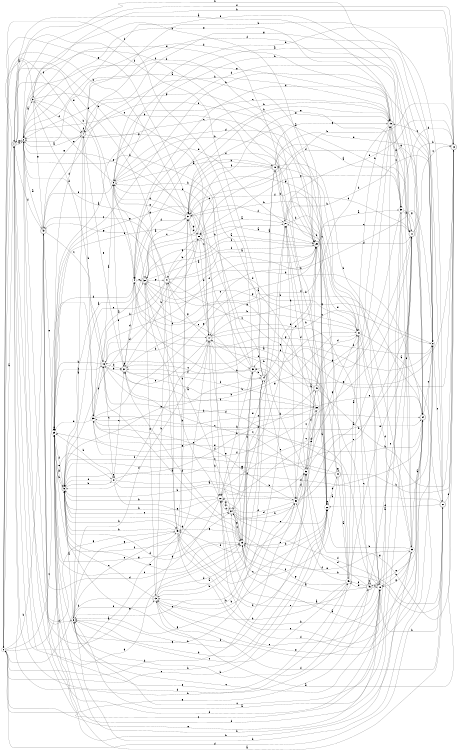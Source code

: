 digraph n39_8 {
__start0 [label="" shape="none"];

rankdir=LR;
size="8,5";

s0 [style="filled", color="black", fillcolor="white" shape="circle", label="0"];
s1 [style="rounded,filled", color="black", fillcolor="white" shape="doublecircle", label="1"];
s2 [style="filled", color="black", fillcolor="white" shape="circle", label="2"];
s3 [style="rounded,filled", color="black", fillcolor="white" shape="doublecircle", label="3"];
s4 [style="filled", color="black", fillcolor="white" shape="circle", label="4"];
s5 [style="rounded,filled", color="black", fillcolor="white" shape="doublecircle", label="5"];
s6 [style="filled", color="black", fillcolor="white" shape="circle", label="6"];
s7 [style="rounded,filled", color="black", fillcolor="white" shape="doublecircle", label="7"];
s8 [style="filled", color="black", fillcolor="white" shape="circle", label="8"];
s9 [style="filled", color="black", fillcolor="white" shape="circle", label="9"];
s10 [style="rounded,filled", color="black", fillcolor="white" shape="doublecircle", label="10"];
s11 [style="rounded,filled", color="black", fillcolor="white" shape="doublecircle", label="11"];
s12 [style="rounded,filled", color="black", fillcolor="white" shape="doublecircle", label="12"];
s13 [style="rounded,filled", color="black", fillcolor="white" shape="doublecircle", label="13"];
s14 [style="rounded,filled", color="black", fillcolor="white" shape="doublecircle", label="14"];
s15 [style="filled", color="black", fillcolor="white" shape="circle", label="15"];
s16 [style="filled", color="black", fillcolor="white" shape="circle", label="16"];
s17 [style="rounded,filled", color="black", fillcolor="white" shape="doublecircle", label="17"];
s18 [style="filled", color="black", fillcolor="white" shape="circle", label="18"];
s19 [style="rounded,filled", color="black", fillcolor="white" shape="doublecircle", label="19"];
s20 [style="filled", color="black", fillcolor="white" shape="circle", label="20"];
s21 [style="rounded,filled", color="black", fillcolor="white" shape="doublecircle", label="21"];
s22 [style="rounded,filled", color="black", fillcolor="white" shape="doublecircle", label="22"];
s23 [style="filled", color="black", fillcolor="white" shape="circle", label="23"];
s24 [style="rounded,filled", color="black", fillcolor="white" shape="doublecircle", label="24"];
s25 [style="filled", color="black", fillcolor="white" shape="circle", label="25"];
s26 [style="filled", color="black", fillcolor="white" shape="circle", label="26"];
s27 [style="filled", color="black", fillcolor="white" shape="circle", label="27"];
s28 [style="filled", color="black", fillcolor="white" shape="circle", label="28"];
s29 [style="rounded,filled", color="black", fillcolor="white" shape="doublecircle", label="29"];
s30 [style="filled", color="black", fillcolor="white" shape="circle", label="30"];
s31 [style="rounded,filled", color="black", fillcolor="white" shape="doublecircle", label="31"];
s32 [style="rounded,filled", color="black", fillcolor="white" shape="doublecircle", label="32"];
s33 [style="rounded,filled", color="black", fillcolor="white" shape="doublecircle", label="33"];
s34 [style="rounded,filled", color="black", fillcolor="white" shape="doublecircle", label="34"];
s35 [style="filled", color="black", fillcolor="white" shape="circle", label="35"];
s36 [style="filled", color="black", fillcolor="white" shape="circle", label="36"];
s37 [style="rounded,filled", color="black", fillcolor="white" shape="doublecircle", label="37"];
s38 [style="filled", color="black", fillcolor="white" shape="circle", label="38"];
s39 [style="filled", color="black", fillcolor="white" shape="circle", label="39"];
s40 [style="rounded,filled", color="black", fillcolor="white" shape="doublecircle", label="40"];
s41 [style="rounded,filled", color="black", fillcolor="white" shape="doublecircle", label="41"];
s42 [style="rounded,filled", color="black", fillcolor="white" shape="doublecircle", label="42"];
s43 [style="filled", color="black", fillcolor="white" shape="circle", label="43"];
s44 [style="rounded,filled", color="black", fillcolor="white" shape="doublecircle", label="44"];
s45 [style="filled", color="black", fillcolor="white" shape="circle", label="45"];
s46 [style="rounded,filled", color="black", fillcolor="white" shape="doublecircle", label="46"];
s47 [style="filled", color="black", fillcolor="white" shape="circle", label="47"];
s0 -> s1 [label="a"];
s0 -> s35 [label="b"];
s0 -> s39 [label="c"];
s0 -> s8 [label="d"];
s0 -> s47 [label="e"];
s0 -> s7 [label="f"];
s0 -> s28 [label="g"];
s0 -> s42 [label="h"];
s1 -> s2 [label="a"];
s1 -> s46 [label="b"];
s1 -> s2 [label="c"];
s1 -> s45 [label="d"];
s1 -> s4 [label="e"];
s1 -> s42 [label="f"];
s1 -> s15 [label="g"];
s1 -> s24 [label="h"];
s2 -> s3 [label="a"];
s2 -> s10 [label="b"];
s2 -> s18 [label="c"];
s2 -> s19 [label="d"];
s2 -> s45 [label="e"];
s2 -> s29 [label="f"];
s2 -> s15 [label="g"];
s2 -> s15 [label="h"];
s3 -> s0 [label="a"];
s3 -> s4 [label="b"];
s3 -> s22 [label="c"];
s3 -> s16 [label="d"];
s3 -> s36 [label="e"];
s3 -> s7 [label="f"];
s3 -> s42 [label="g"];
s3 -> s29 [label="h"];
s4 -> s5 [label="a"];
s4 -> s24 [label="b"];
s4 -> s32 [label="c"];
s4 -> s25 [label="d"];
s4 -> s18 [label="e"];
s4 -> s29 [label="f"];
s4 -> s8 [label="g"];
s4 -> s19 [label="h"];
s5 -> s6 [label="a"];
s5 -> s47 [label="b"];
s5 -> s34 [label="c"];
s5 -> s28 [label="d"];
s5 -> s15 [label="e"];
s5 -> s25 [label="f"];
s5 -> s36 [label="g"];
s5 -> s43 [label="h"];
s6 -> s7 [label="a"];
s6 -> s46 [label="b"];
s6 -> s18 [label="c"];
s6 -> s17 [label="d"];
s6 -> s43 [label="e"];
s6 -> s13 [label="f"];
s6 -> s43 [label="g"];
s6 -> s26 [label="h"];
s7 -> s2 [label="a"];
s7 -> s8 [label="b"];
s7 -> s26 [label="c"];
s7 -> s25 [label="d"];
s7 -> s29 [label="e"];
s7 -> s7 [label="f"];
s7 -> s19 [label="g"];
s7 -> s39 [label="h"];
s8 -> s9 [label="a"];
s8 -> s9 [label="b"];
s8 -> s21 [label="c"];
s8 -> s4 [label="d"];
s8 -> s33 [label="e"];
s8 -> s5 [label="f"];
s8 -> s17 [label="g"];
s8 -> s6 [label="h"];
s9 -> s10 [label="a"];
s9 -> s29 [label="b"];
s9 -> s19 [label="c"];
s9 -> s27 [label="d"];
s9 -> s3 [label="e"];
s9 -> s37 [label="f"];
s9 -> s32 [label="g"];
s9 -> s12 [label="h"];
s10 -> s11 [label="a"];
s10 -> s31 [label="b"];
s10 -> s32 [label="c"];
s10 -> s8 [label="d"];
s10 -> s6 [label="e"];
s10 -> s31 [label="f"];
s10 -> s19 [label="g"];
s10 -> s27 [label="h"];
s11 -> s6 [label="a"];
s11 -> s12 [label="b"];
s11 -> s12 [label="c"];
s11 -> s25 [label="d"];
s11 -> s31 [label="e"];
s11 -> s5 [label="f"];
s11 -> s33 [label="g"];
s11 -> s36 [label="h"];
s12 -> s13 [label="a"];
s12 -> s28 [label="b"];
s12 -> s16 [label="c"];
s12 -> s30 [label="d"];
s12 -> s16 [label="e"];
s12 -> s2 [label="f"];
s12 -> s36 [label="g"];
s12 -> s2 [label="h"];
s13 -> s14 [label="a"];
s13 -> s41 [label="b"];
s13 -> s5 [label="c"];
s13 -> s33 [label="d"];
s13 -> s8 [label="e"];
s13 -> s0 [label="f"];
s13 -> s31 [label="g"];
s13 -> s36 [label="h"];
s14 -> s10 [label="a"];
s14 -> s13 [label="b"];
s14 -> s15 [label="c"];
s14 -> s43 [label="d"];
s14 -> s5 [label="e"];
s14 -> s1 [label="f"];
s14 -> s2 [label="g"];
s14 -> s9 [label="h"];
s15 -> s16 [label="a"];
s15 -> s33 [label="b"];
s15 -> s34 [label="c"];
s15 -> s5 [label="d"];
s15 -> s17 [label="e"];
s15 -> s37 [label="f"];
s15 -> s43 [label="g"];
s15 -> s26 [label="h"];
s16 -> s9 [label="a"];
s16 -> s17 [label="b"];
s16 -> s47 [label="c"];
s16 -> s37 [label="d"];
s16 -> s17 [label="e"];
s16 -> s29 [label="f"];
s16 -> s37 [label="g"];
s16 -> s25 [label="h"];
s17 -> s1 [label="a"];
s17 -> s14 [label="b"];
s17 -> s8 [label="c"];
s17 -> s18 [label="d"];
s17 -> s2 [label="e"];
s17 -> s5 [label="f"];
s17 -> s41 [label="g"];
s17 -> s22 [label="h"];
s18 -> s19 [label="a"];
s18 -> s22 [label="b"];
s18 -> s13 [label="c"];
s18 -> s42 [label="d"];
s18 -> s0 [label="e"];
s18 -> s5 [label="f"];
s18 -> s31 [label="g"];
s18 -> s10 [label="h"];
s19 -> s1 [label="a"];
s19 -> s20 [label="b"];
s19 -> s30 [label="c"];
s19 -> s30 [label="d"];
s19 -> s2 [label="e"];
s19 -> s17 [label="f"];
s19 -> s11 [label="g"];
s19 -> s4 [label="h"];
s20 -> s21 [label="a"];
s20 -> s16 [label="b"];
s20 -> s46 [label="c"];
s20 -> s23 [label="d"];
s20 -> s22 [label="e"];
s20 -> s31 [label="f"];
s20 -> s32 [label="g"];
s20 -> s4 [label="h"];
s21 -> s22 [label="a"];
s21 -> s34 [label="b"];
s21 -> s19 [label="c"];
s21 -> s26 [label="d"];
s21 -> s12 [label="e"];
s21 -> s13 [label="f"];
s21 -> s7 [label="g"];
s21 -> s18 [label="h"];
s22 -> s23 [label="a"];
s22 -> s5 [label="b"];
s22 -> s19 [label="c"];
s22 -> s42 [label="d"];
s22 -> s27 [label="e"];
s22 -> s25 [label="f"];
s22 -> s34 [label="g"];
s22 -> s5 [label="h"];
s23 -> s24 [label="a"];
s23 -> s26 [label="b"];
s23 -> s18 [label="c"];
s23 -> s25 [label="d"];
s23 -> s15 [label="e"];
s23 -> s7 [label="f"];
s23 -> s18 [label="g"];
s23 -> s10 [label="h"];
s24 -> s15 [label="a"];
s24 -> s25 [label="b"];
s24 -> s8 [label="c"];
s24 -> s31 [label="d"];
s24 -> s46 [label="e"];
s24 -> s2 [label="f"];
s24 -> s5 [label="g"];
s24 -> s32 [label="h"];
s25 -> s21 [label="a"];
s25 -> s26 [label="b"];
s25 -> s15 [label="c"];
s25 -> s5 [label="d"];
s25 -> s25 [label="e"];
s25 -> s16 [label="f"];
s25 -> s34 [label="g"];
s25 -> s5 [label="h"];
s26 -> s2 [label="a"];
s26 -> s27 [label="b"];
s26 -> s0 [label="c"];
s26 -> s44 [label="d"];
s26 -> s26 [label="e"];
s26 -> s31 [label="f"];
s26 -> s41 [label="g"];
s26 -> s27 [label="h"];
s27 -> s28 [label="a"];
s27 -> s8 [label="b"];
s27 -> s20 [label="c"];
s27 -> s11 [label="d"];
s27 -> s12 [label="e"];
s27 -> s3 [label="f"];
s27 -> s6 [label="g"];
s27 -> s35 [label="h"];
s28 -> s29 [label="a"];
s28 -> s31 [label="b"];
s28 -> s17 [label="c"];
s28 -> s17 [label="d"];
s28 -> s19 [label="e"];
s28 -> s25 [label="f"];
s28 -> s41 [label="g"];
s28 -> s41 [label="h"];
s29 -> s30 [label="a"];
s29 -> s14 [label="b"];
s29 -> s11 [label="c"];
s29 -> s11 [label="d"];
s29 -> s20 [label="e"];
s29 -> s32 [label="f"];
s29 -> s34 [label="g"];
s29 -> s10 [label="h"];
s30 -> s31 [label="a"];
s30 -> s11 [label="b"];
s30 -> s6 [label="c"];
s30 -> s22 [label="d"];
s30 -> s28 [label="e"];
s30 -> s23 [label="f"];
s30 -> s24 [label="g"];
s30 -> s25 [label="h"];
s31 -> s17 [label="a"];
s31 -> s1 [label="b"];
s31 -> s32 [label="c"];
s31 -> s9 [label="d"];
s31 -> s9 [label="e"];
s31 -> s4 [label="f"];
s31 -> s28 [label="g"];
s31 -> s0 [label="h"];
s32 -> s29 [label="a"];
s32 -> s27 [label="b"];
s32 -> s33 [label="c"];
s32 -> s20 [label="d"];
s32 -> s13 [label="e"];
s32 -> s29 [label="f"];
s32 -> s41 [label="g"];
s32 -> s22 [label="h"];
s33 -> s34 [label="a"];
s33 -> s14 [label="b"];
s33 -> s37 [label="c"];
s33 -> s37 [label="d"];
s33 -> s9 [label="e"];
s33 -> s0 [label="f"];
s33 -> s25 [label="g"];
s33 -> s22 [label="h"];
s34 -> s32 [label="a"];
s34 -> s22 [label="b"];
s34 -> s22 [label="c"];
s34 -> s35 [label="d"];
s34 -> s26 [label="e"];
s34 -> s21 [label="f"];
s34 -> s15 [label="g"];
s34 -> s38 [label="h"];
s35 -> s11 [label="a"];
s35 -> s5 [label="b"];
s35 -> s14 [label="c"];
s35 -> s36 [label="d"];
s35 -> s11 [label="e"];
s35 -> s22 [label="f"];
s35 -> s25 [label="g"];
s35 -> s13 [label="h"];
s36 -> s29 [label="a"];
s36 -> s6 [label="b"];
s36 -> s37 [label="c"];
s36 -> s35 [label="d"];
s36 -> s38 [label="e"];
s36 -> s40 [label="f"];
s36 -> s20 [label="g"];
s36 -> s33 [label="h"];
s37 -> s31 [label="a"];
s37 -> s20 [label="b"];
s37 -> s29 [label="c"];
s37 -> s4 [label="d"];
s37 -> s7 [label="e"];
s37 -> s38 [label="f"];
s37 -> s37 [label="g"];
s37 -> s28 [label="h"];
s38 -> s28 [label="a"];
s38 -> s17 [label="b"];
s38 -> s35 [label="c"];
s38 -> s27 [label="d"];
s38 -> s24 [label="e"];
s38 -> s37 [label="f"];
s38 -> s25 [label="g"];
s38 -> s39 [label="h"];
s39 -> s32 [label="a"];
s39 -> s18 [label="b"];
s39 -> s24 [label="c"];
s39 -> s25 [label="d"];
s39 -> s35 [label="e"];
s39 -> s16 [label="f"];
s39 -> s29 [label="g"];
s39 -> s24 [label="h"];
s40 -> s17 [label="a"];
s40 -> s26 [label="b"];
s40 -> s41 [label="c"];
s40 -> s20 [label="d"];
s40 -> s15 [label="e"];
s40 -> s19 [label="f"];
s40 -> s2 [label="g"];
s40 -> s12 [label="h"];
s41 -> s29 [label="a"];
s41 -> s8 [label="b"];
s41 -> s42 [label="c"];
s41 -> s43 [label="d"];
s41 -> s5 [label="e"];
s41 -> s1 [label="f"];
s41 -> s42 [label="g"];
s41 -> s39 [label="h"];
s42 -> s2 [label="a"];
s42 -> s19 [label="b"];
s42 -> s16 [label="c"];
s42 -> s6 [label="d"];
s42 -> s25 [label="e"];
s42 -> s9 [label="f"];
s42 -> s7 [label="g"];
s42 -> s23 [label="h"];
s43 -> s2 [label="a"];
s43 -> s5 [label="b"];
s43 -> s26 [label="c"];
s43 -> s26 [label="d"];
s43 -> s30 [label="e"];
s43 -> s24 [label="f"];
s43 -> s1 [label="g"];
s43 -> s31 [label="h"];
s44 -> s45 [label="a"];
s44 -> s12 [label="b"];
s44 -> s39 [label="c"];
s44 -> s9 [label="d"];
s44 -> s39 [label="e"];
s44 -> s34 [label="f"];
s44 -> s44 [label="g"];
s44 -> s31 [label="h"];
s45 -> s20 [label="a"];
s45 -> s27 [label="b"];
s45 -> s6 [label="c"];
s45 -> s16 [label="d"];
s45 -> s11 [label="e"];
s45 -> s35 [label="f"];
s45 -> s15 [label="g"];
s45 -> s13 [label="h"];
s46 -> s15 [label="a"];
s46 -> s46 [label="b"];
s46 -> s11 [label="c"];
s46 -> s36 [label="d"];
s46 -> s45 [label="e"];
s46 -> s18 [label="f"];
s46 -> s0 [label="g"];
s46 -> s45 [label="h"];
s47 -> s36 [label="a"];
s47 -> s24 [label="b"];
s47 -> s37 [label="c"];
s47 -> s5 [label="d"];
s47 -> s47 [label="e"];
s47 -> s40 [label="f"];
s47 -> s15 [label="g"];
s47 -> s25 [label="h"];

}